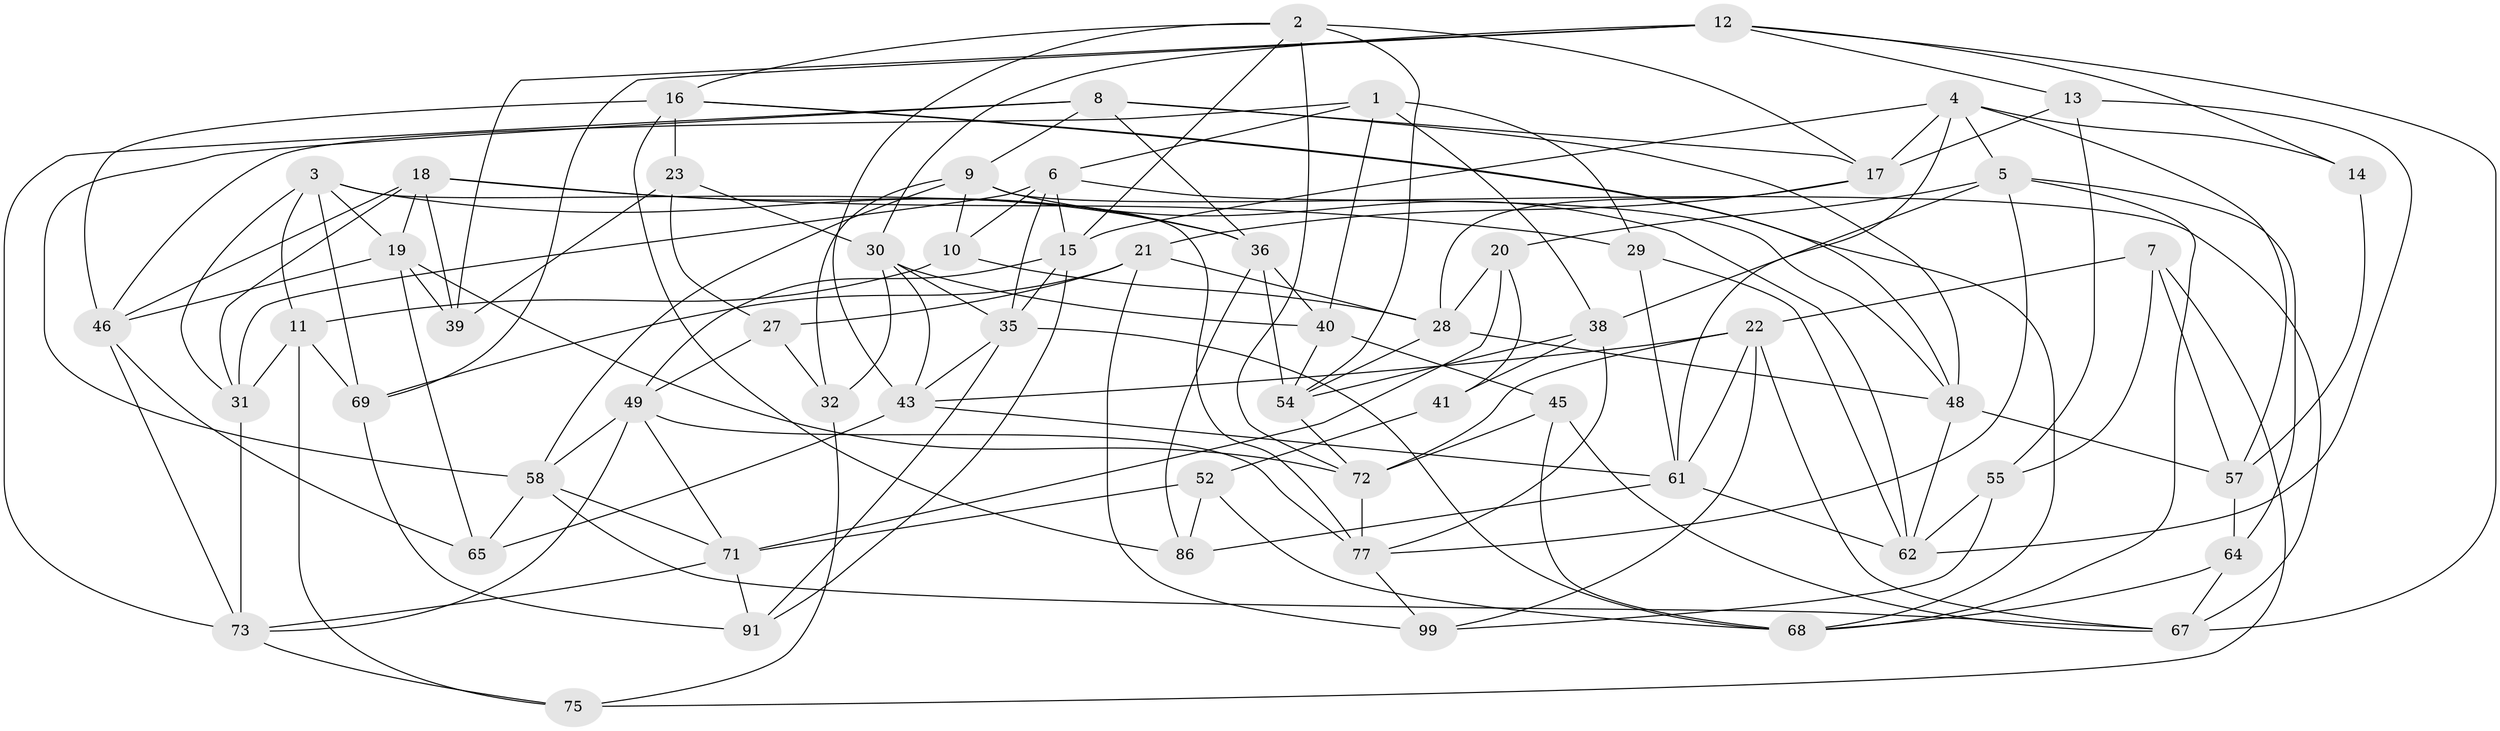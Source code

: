 // original degree distribution, {4: 1.0}
// Generated by graph-tools (version 1.1) at 2025/39/02/21/25 10:39:01]
// undirected, 60 vertices, 155 edges
graph export_dot {
graph [start="1"]
  node [color=gray90,style=filled];
  1 [super="+47"];
  2 [super="+92"];
  3 [super="+85"];
  4 [super="+97"];
  5 [super="+78"];
  6 [super="+26"];
  7;
  8 [super="+81"];
  9 [super="+25"];
  10;
  11 [super="+37"];
  12 [super="+44"];
  13;
  14;
  15 [super="+59"];
  16 [super="+24"];
  17 [super="+66"];
  18 [super="+80"];
  19 [super="+63"];
  20;
  21 [super="+79"];
  22 [super="+95"];
  23;
  27;
  28 [super="+34"];
  29;
  30 [super="+42"];
  31 [super="+33"];
  32;
  35 [super="+74"];
  36 [super="+50"];
  38 [super="+90"];
  39;
  40 [super="+53"];
  41;
  43 [super="+51"];
  45;
  46 [super="+56"];
  48 [super="+88"];
  49 [super="+94"];
  52;
  54 [super="+87"];
  55;
  57 [super="+82"];
  58 [super="+60"];
  61 [super="+89"];
  62 [super="+83"];
  64;
  65;
  67 [super="+84"];
  68 [super="+70"];
  69 [super="+93"];
  71 [super="+76"];
  72 [super="+98"];
  73 [super="+100"];
  75;
  77 [super="+96"];
  86;
  91;
  99;
  1 -- 29;
  1 -- 38;
  1 -- 40 [weight=2];
  1 -- 46;
  1 -- 6;
  2 -- 15;
  2 -- 16;
  2 -- 54;
  2 -- 72;
  2 -- 17;
  2 -- 43;
  3 -- 11;
  3 -- 69;
  3 -- 36;
  3 -- 31;
  3 -- 19;
  3 -- 77;
  4 -- 14;
  4 -- 17;
  4 -- 5;
  4 -- 61;
  4 -- 15;
  4 -- 57;
  5 -- 38;
  5 -- 64;
  5 -- 20;
  5 -- 77;
  5 -- 68;
  6 -- 15;
  6 -- 31;
  6 -- 10;
  6 -- 35;
  6 -- 48;
  7 -- 55;
  7 -- 57;
  7 -- 22;
  7 -- 75;
  8 -- 48;
  8 -- 36;
  8 -- 58;
  8 -- 17;
  8 -- 73;
  8 -- 9;
  9 -- 67;
  9 -- 62;
  9 -- 10;
  9 -- 32;
  9 -- 58;
  10 -- 28;
  10 -- 11;
  11 -- 31 [weight=2];
  11 -- 75;
  11 -- 69;
  12 -- 30;
  12 -- 39;
  12 -- 67;
  12 -- 69;
  12 -- 13;
  12 -- 14;
  13 -- 55;
  13 -- 17;
  13 -- 62;
  14 -- 57 [weight=2];
  15 -- 49;
  15 -- 91;
  15 -- 35;
  16 -- 46;
  16 -- 68;
  16 -- 48;
  16 -- 86;
  16 -- 23;
  17 -- 28;
  17 -- 21;
  18 -- 36;
  18 -- 19;
  18 -- 29;
  18 -- 46;
  18 -- 39;
  18 -- 31;
  19 -- 72;
  19 -- 46;
  19 -- 65;
  19 -- 39;
  20 -- 28;
  20 -- 41;
  20 -- 71;
  21 -- 27;
  21 -- 69 [weight=2];
  21 -- 99;
  21 -- 28;
  22 -- 99;
  22 -- 72;
  22 -- 43;
  22 -- 67;
  22 -- 61;
  23 -- 30;
  23 -- 27;
  23 -- 39;
  27 -- 32;
  27 -- 49;
  28 -- 54;
  28 -- 48;
  29 -- 62;
  29 -- 61;
  30 -- 32;
  30 -- 40;
  30 -- 43;
  30 -- 35;
  31 -- 73;
  32 -- 75;
  35 -- 91;
  35 -- 43;
  35 -- 68;
  36 -- 40;
  36 -- 54;
  36 -- 86;
  38 -- 41 [weight=2];
  38 -- 54;
  38 -- 77;
  40 -- 45;
  40 -- 54;
  41 -- 52;
  43 -- 65;
  43 -- 61;
  45 -- 67;
  45 -- 72;
  45 -- 68;
  46 -- 65;
  46 -- 73;
  48 -- 57;
  48 -- 62;
  49 -- 77;
  49 -- 58;
  49 -- 71;
  49 -- 73;
  52 -- 86;
  52 -- 68;
  52 -- 71;
  54 -- 72;
  55 -- 99;
  55 -- 62;
  57 -- 64;
  58 -- 65;
  58 -- 67;
  58 -- 71;
  61 -- 86;
  61 -- 62;
  64 -- 67;
  64 -- 68;
  69 -- 91;
  71 -- 91;
  71 -- 73;
  72 -- 77;
  73 -- 75;
  77 -- 99;
}
